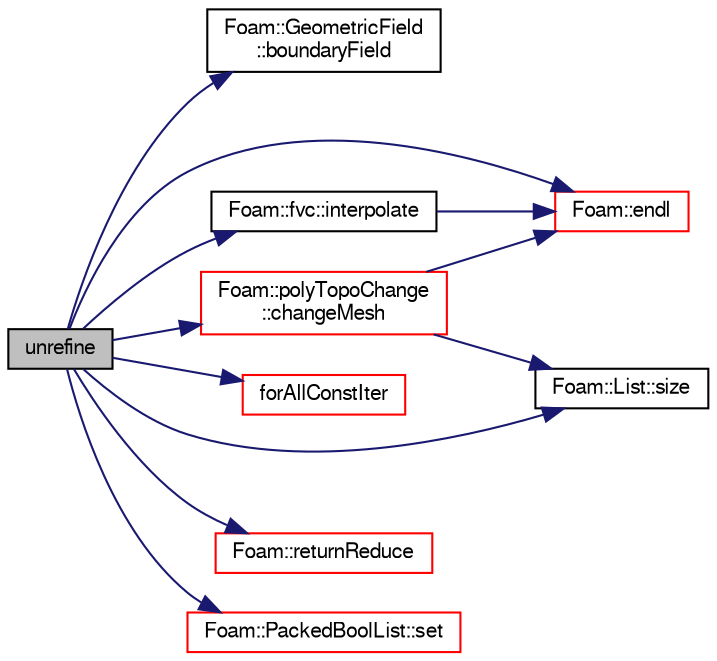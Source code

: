 digraph "unrefine"
{
  bgcolor="transparent";
  edge [fontname="FreeSans",fontsize="10",labelfontname="FreeSans",labelfontsize="10"];
  node [fontname="FreeSans",fontsize="10",shape=record];
  rankdir="LR";
  Node1927 [label="unrefine",height=0.2,width=0.4,color="black", fillcolor="grey75", style="filled", fontcolor="black"];
  Node1927 -> Node1928 [color="midnightblue",fontsize="10",style="solid",fontname="FreeSans"];
  Node1928 [label="Foam::GeometricField\l::boundaryField",height=0.2,width=0.4,color="black",URL="$a22434.html#a3c6c1a789b48ea0c5e8bff64f9c14f2d",tooltip="Return reference to GeometricBoundaryField. "];
  Node1927 -> Node1929 [color="midnightblue",fontsize="10",style="solid",fontname="FreeSans"];
  Node1929 [label="Foam::polyTopoChange\l::changeMesh",height=0.2,width=0.4,color="red",URL="$a21678.html#a1b105b13373ba9f1c7685f873b250cf2",tooltip="Inplace changes mesh without change of patches. "];
  Node1929 -> Node1930 [color="midnightblue",fontsize="10",style="solid",fontname="FreeSans"];
  Node1930 [label="Foam::endl",height=0.2,width=0.4,color="red",URL="$a21124.html#a2db8fe02a0d3909e9351bb4275b23ce4",tooltip="Add newline and flush stream. "];
  Node1929 -> Node1987 [color="midnightblue",fontsize="10",style="solid",fontname="FreeSans"];
  Node1987 [label="Foam::List::size",height=0.2,width=0.4,color="black",URL="$a25694.html#a8a5f6fa29bd4b500caf186f60245b384",tooltip="Override size to be inconsistent with allocated storage. "];
  Node1927 -> Node1930 [color="midnightblue",fontsize="10",style="solid",fontname="FreeSans"];
  Node1927 -> Node2062 [color="midnightblue",fontsize="10",style="solid",fontname="FreeSans"];
  Node2062 [label="forAllConstIter",height=0.2,width=0.4,color="red",URL="$a38141.html#ae21e2836509b0fa7f7cedf6493b11b09"];
  Node1927 -> Node2264 [color="midnightblue",fontsize="10",style="solid",fontname="FreeSans"];
  Node2264 [label="Foam::fvc::interpolate",height=0.2,width=0.4,color="black",URL="$a21134.html#addbc18784300dd0955a9bf79f8e2c43b"];
  Node2264 -> Node1930 [color="midnightblue",fontsize="10",style="solid",fontname="FreeSans"];
  Node1927 -> Node2009 [color="midnightblue",fontsize="10",style="solid",fontname="FreeSans"];
  Node2009 [label="Foam::returnReduce",height=0.2,width=0.4,color="red",URL="$a21124.html#a8d528a67d2a9c6fe4fb94bc86872624b"];
  Node1927 -> Node2265 [color="midnightblue",fontsize="10",style="solid",fontname="FreeSans"];
  Node2265 [label="Foam::PackedBoolList::set",height=0.2,width=0.4,color="red",URL="$a25934.html#a0c010317ff4eff942a58dd385245119d",tooltip="Set specified bits. "];
  Node1927 -> Node1987 [color="midnightblue",fontsize="10",style="solid",fontname="FreeSans"];
}
